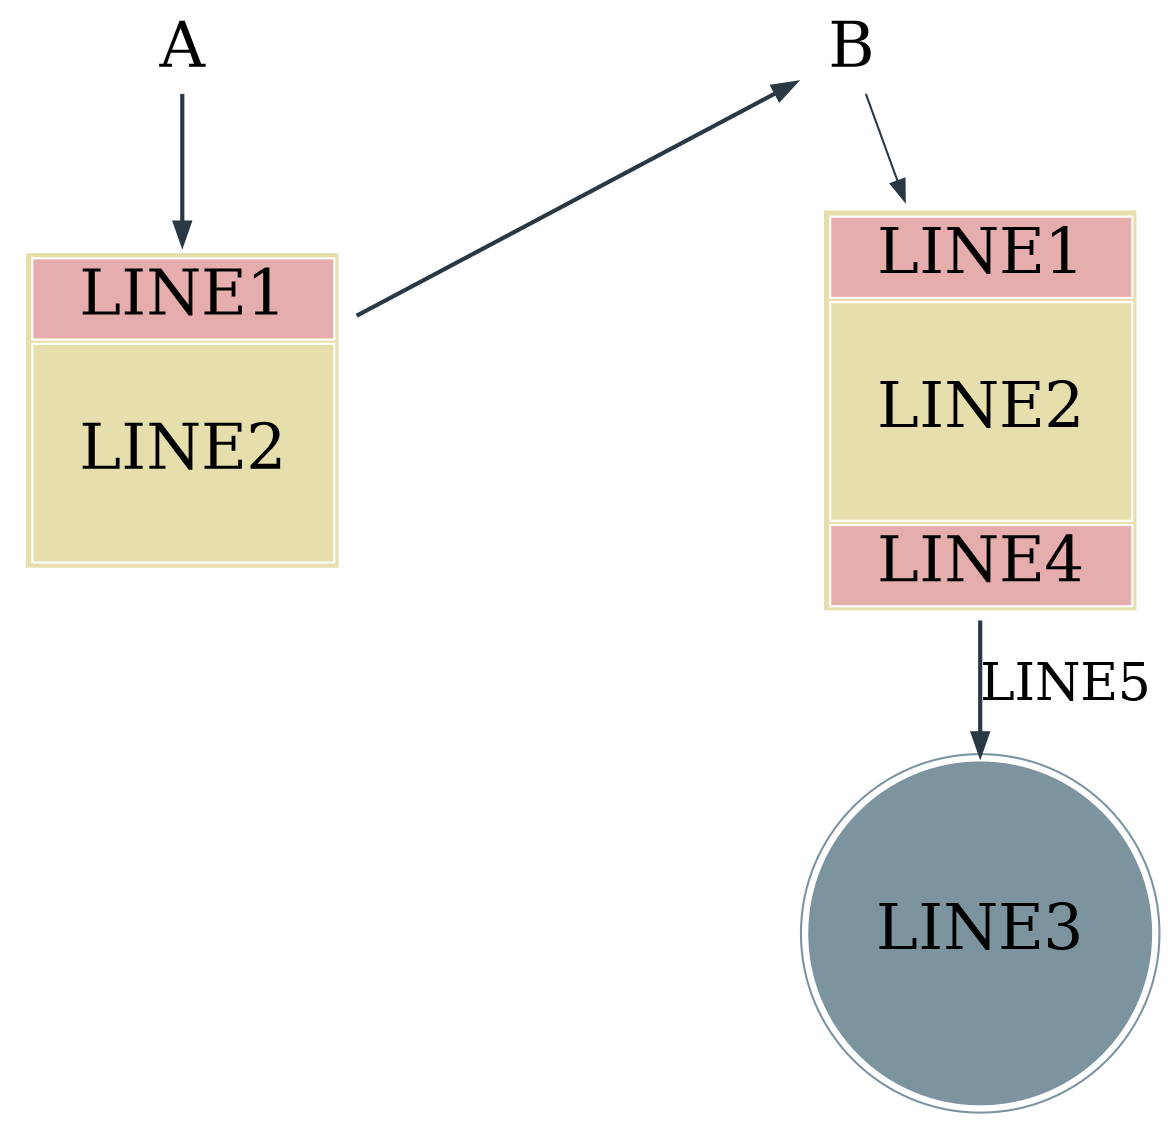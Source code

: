 digraph G { 


edge [color="#2A3845"]; 
node [fontsize=30];
node [color=white];
nodesep=3;


m1[image="man.svg", label="A",shape=none];
m2[image="man.svg", label="B",shape=none];




bon [shape=record,label=<
	<TABLE BGCOLOR="#e6dfad">
		<TR><TD BGCOLOR="#e6adad" >  LINE1  </TD></TR> 
		<TR><TD >  <BR/>LINE2<BR/>  </TD></TR>
 
	</TABLE> 
>];

bon2 [shape=record,label=<
	<TABLE BGCOLOR="#e6dfad">
		<TR><TD BGCOLOR="#e6adad" >  LINE1  </TD></TR> 
		<TR><TD >  <BR/>LINE2<BR/>  </TD></TR>
 		<TR><TD BGCOLOR="#e6adad">  LINE4  </TD></TR>
	</TABLE> 
>];

a[
shape=doublecircle
style=filled
color="#7c93a0"
label="LINE3"
];

#salade[shape=doublecircle,style=filled,color="#7c93a0",label="Noeud"];

m1 -> bon -> m2 [ label=" ",color="#2A3845",penwidth=2  ];
m2 -> bon2
bon2 -> a [ label="LINE5",fontsize=25,color="#2A3845",penwidth=2  ];

#m2 -> salade -> m1


{rank=same; m1 m2}
}
